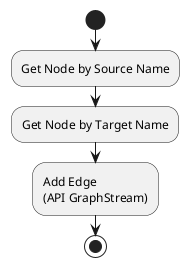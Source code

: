 @startuml
start
:Get Node by Source Name;
:Get Node by Target Name;
:Add Edge
(API GraphStream);
stop
@enduml